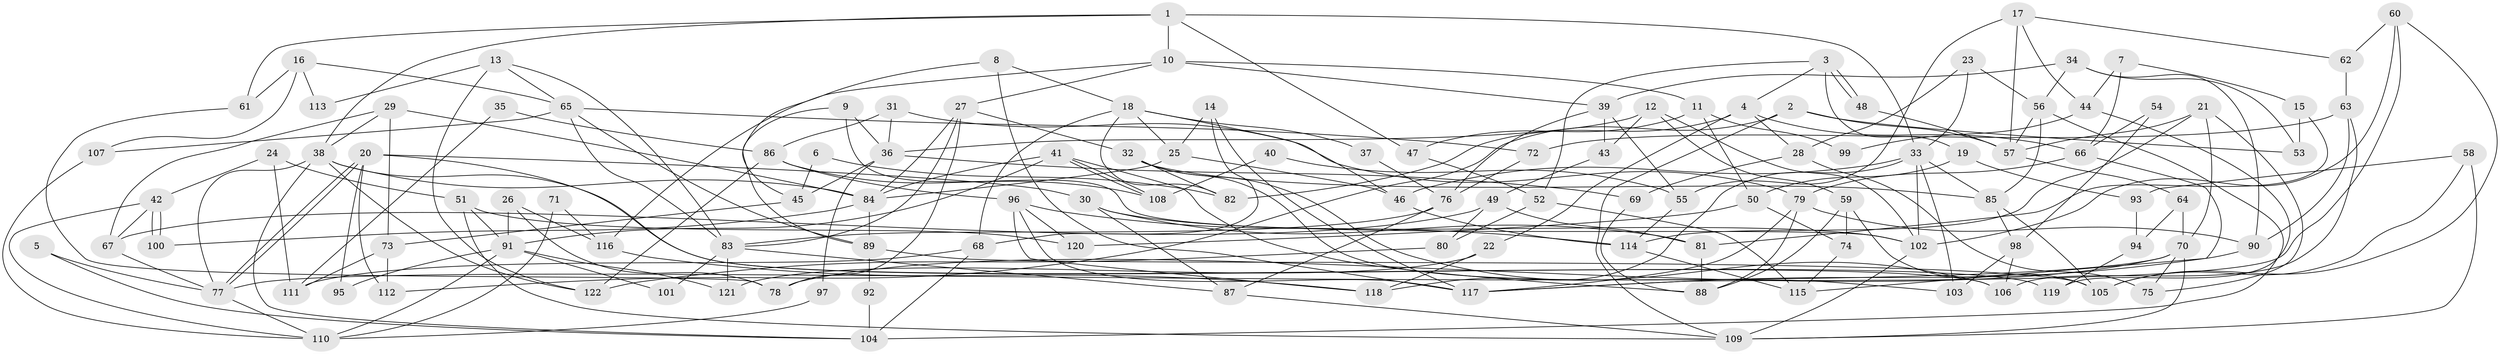 // Generated by graph-tools (version 1.1) at 2025/50/03/09/25 03:50:01]
// undirected, 122 vertices, 244 edges
graph export_dot {
graph [start="1"]
  node [color=gray90,style=filled];
  1;
  2;
  3;
  4;
  5;
  6;
  7;
  8;
  9;
  10;
  11;
  12;
  13;
  14;
  15;
  16;
  17;
  18;
  19;
  20;
  21;
  22;
  23;
  24;
  25;
  26;
  27;
  28;
  29;
  30;
  31;
  32;
  33;
  34;
  35;
  36;
  37;
  38;
  39;
  40;
  41;
  42;
  43;
  44;
  45;
  46;
  47;
  48;
  49;
  50;
  51;
  52;
  53;
  54;
  55;
  56;
  57;
  58;
  59;
  60;
  61;
  62;
  63;
  64;
  65;
  66;
  67;
  68;
  69;
  70;
  71;
  72;
  73;
  74;
  75;
  76;
  77;
  78;
  79;
  80;
  81;
  82;
  83;
  84;
  85;
  86;
  87;
  88;
  89;
  90;
  91;
  92;
  93;
  94;
  95;
  96;
  97;
  98;
  99;
  100;
  101;
  102;
  103;
  104;
  105;
  106;
  107;
  108;
  109;
  110;
  111;
  112;
  113;
  114;
  115;
  116;
  117;
  118;
  119;
  120;
  121;
  122;
  1 -- 10;
  1 -- 38;
  1 -- 33;
  1 -- 47;
  1 -- 61;
  2 -- 53;
  2 -- 112;
  2 -- 57;
  2 -- 109;
  3 -- 48;
  3 -- 48;
  3 -- 4;
  3 -- 19;
  3 -- 52;
  4 -- 66;
  4 -- 22;
  4 -- 28;
  4 -- 82;
  5 -- 104;
  5 -- 77;
  6 -- 82;
  6 -- 45;
  7 -- 44;
  7 -- 66;
  7 -- 15;
  8 -- 45;
  8 -- 18;
  8 -- 117;
  9 -- 89;
  9 -- 102;
  9 -- 36;
  10 -- 27;
  10 -- 11;
  10 -- 39;
  10 -- 116;
  11 -- 50;
  11 -- 47;
  11 -- 99;
  12 -- 102;
  12 -- 59;
  12 -- 36;
  12 -- 43;
  13 -- 83;
  13 -- 65;
  13 -- 113;
  13 -- 122;
  14 -- 117;
  14 -- 25;
  14 -- 68;
  15 -- 81;
  15 -- 53;
  16 -- 107;
  16 -- 61;
  16 -- 65;
  16 -- 113;
  17 -- 57;
  17 -- 55;
  17 -- 44;
  17 -- 62;
  18 -- 46;
  18 -- 68;
  18 -- 25;
  18 -- 37;
  18 -- 82;
  19 -- 50;
  19 -- 93;
  20 -- 30;
  20 -- 77;
  20 -- 77;
  20 -- 95;
  20 -- 106;
  20 -- 112;
  21 -- 70;
  21 -- 75;
  21 -- 57;
  21 -- 114;
  22 -- 118;
  22 -- 121;
  23 -- 33;
  23 -- 28;
  23 -- 56;
  24 -- 51;
  24 -- 42;
  24 -- 111;
  25 -- 84;
  25 -- 46;
  26 -- 116;
  26 -- 78;
  26 -- 91;
  27 -- 83;
  27 -- 32;
  27 -- 78;
  27 -- 84;
  28 -- 69;
  28 -- 75;
  29 -- 67;
  29 -- 38;
  29 -- 73;
  29 -- 84;
  30 -- 81;
  30 -- 102;
  30 -- 87;
  31 -- 79;
  31 -- 36;
  31 -- 86;
  32 -- 82;
  32 -- 103;
  32 -- 85;
  32 -- 106;
  33 -- 85;
  33 -- 46;
  33 -- 102;
  33 -- 103;
  33 -- 118;
  34 -- 56;
  34 -- 39;
  34 -- 53;
  34 -- 90;
  35 -- 86;
  35 -- 111;
  36 -- 45;
  36 -- 69;
  36 -- 97;
  37 -- 76;
  38 -- 122;
  38 -- 84;
  38 -- 77;
  38 -- 104;
  38 -- 119;
  39 -- 76;
  39 -- 43;
  39 -- 55;
  40 -- 108;
  40 -- 55;
  41 -- 108;
  41 -- 108;
  41 -- 84;
  41 -- 88;
  41 -- 91;
  42 -- 100;
  42 -- 100;
  42 -- 110;
  42 -- 67;
  43 -- 49;
  44 -- 119;
  44 -- 99;
  45 -- 73;
  46 -- 114;
  47 -- 52;
  48 -- 57;
  49 -- 67;
  49 -- 80;
  49 -- 81;
  50 -- 74;
  50 -- 120;
  51 -- 91;
  51 -- 109;
  51 -- 120;
  52 -- 80;
  52 -- 115;
  54 -- 98;
  54 -- 66;
  55 -- 114;
  56 -- 57;
  56 -- 85;
  56 -- 104;
  57 -- 64;
  58 -- 109;
  58 -- 105;
  58 -- 93;
  59 -- 105;
  59 -- 88;
  59 -- 74;
  60 -- 117;
  60 -- 105;
  60 -- 62;
  60 -- 102;
  61 -- 78;
  62 -- 63;
  63 -- 106;
  63 -- 72;
  63 -- 90;
  64 -- 70;
  64 -- 94;
  65 -- 72;
  65 -- 83;
  65 -- 89;
  65 -- 107;
  66 -- 79;
  66 -- 115;
  67 -- 77;
  68 -- 104;
  68 -- 111;
  69 -- 88;
  70 -- 77;
  70 -- 109;
  70 -- 75;
  70 -- 78;
  71 -- 110;
  71 -- 116;
  72 -- 76;
  73 -- 111;
  73 -- 112;
  74 -- 115;
  76 -- 87;
  76 -- 83;
  77 -- 110;
  79 -- 90;
  79 -- 117;
  79 -- 88;
  80 -- 122;
  81 -- 88;
  83 -- 87;
  83 -- 101;
  83 -- 121;
  84 -- 89;
  84 -- 100;
  85 -- 98;
  85 -- 105;
  86 -- 96;
  86 -- 108;
  86 -- 122;
  87 -- 109;
  89 -- 92;
  89 -- 105;
  90 -- 117;
  91 -- 95;
  91 -- 101;
  91 -- 110;
  91 -- 121;
  92 -- 104;
  93 -- 94;
  94 -- 119;
  96 -- 114;
  96 -- 117;
  96 -- 118;
  96 -- 120;
  97 -- 110;
  98 -- 106;
  98 -- 103;
  102 -- 109;
  107 -- 110;
  114 -- 115;
  116 -- 118;
}
